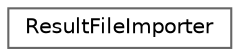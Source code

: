 digraph "クラス階層図"
{
 // LATEX_PDF_SIZE
  bgcolor="transparent";
  edge [fontname=Helvetica,fontsize=10,labelfontname=Helvetica,labelfontsize=10];
  node [fontname=Helvetica,fontsize=10,shape=box,height=0.2,width=0.4];
  rankdir="LR";
  Node0 [id="Node000000",label="ResultFileImporter",height=0.2,width=0.4,color="grey40", fillcolor="white", style="filled",URL="$class_result_file_importer.html",tooltip=" "];
}
